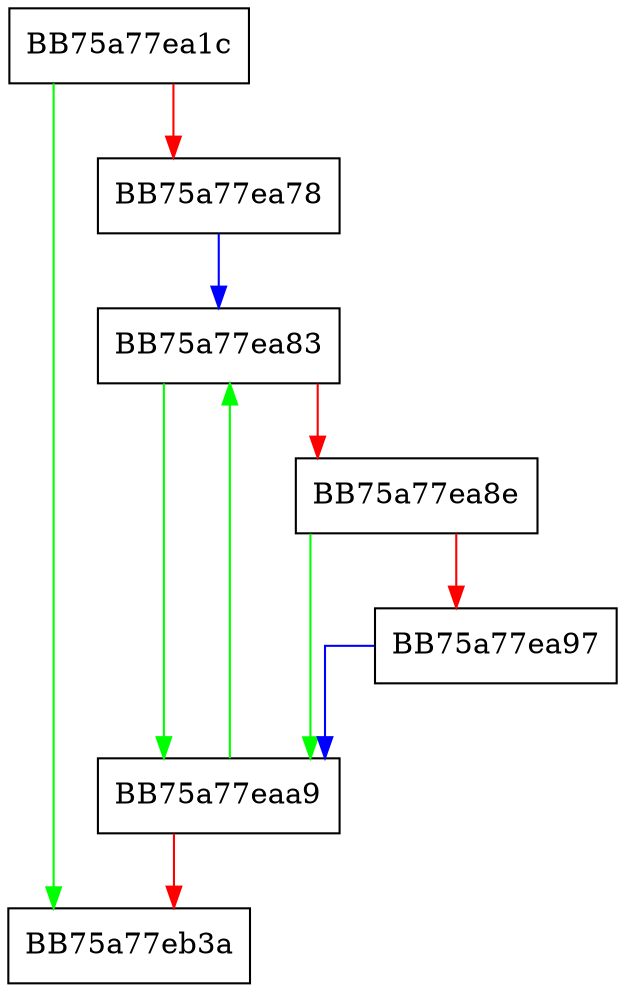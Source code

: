 digraph GetRangeOfTrysToCheck {
  node [shape="box"];
  graph [splines=ortho];
  BB75a77ea1c -> BB75a77eb3a [color="green"];
  BB75a77ea1c -> BB75a77ea78 [color="red"];
  BB75a77ea78 -> BB75a77ea83 [color="blue"];
  BB75a77ea83 -> BB75a77eaa9 [color="green"];
  BB75a77ea83 -> BB75a77ea8e [color="red"];
  BB75a77ea8e -> BB75a77eaa9 [color="green"];
  BB75a77ea8e -> BB75a77ea97 [color="red"];
  BB75a77ea97 -> BB75a77eaa9 [color="blue"];
  BB75a77eaa9 -> BB75a77ea83 [color="green"];
  BB75a77eaa9 -> BB75a77eb3a [color="red"];
}